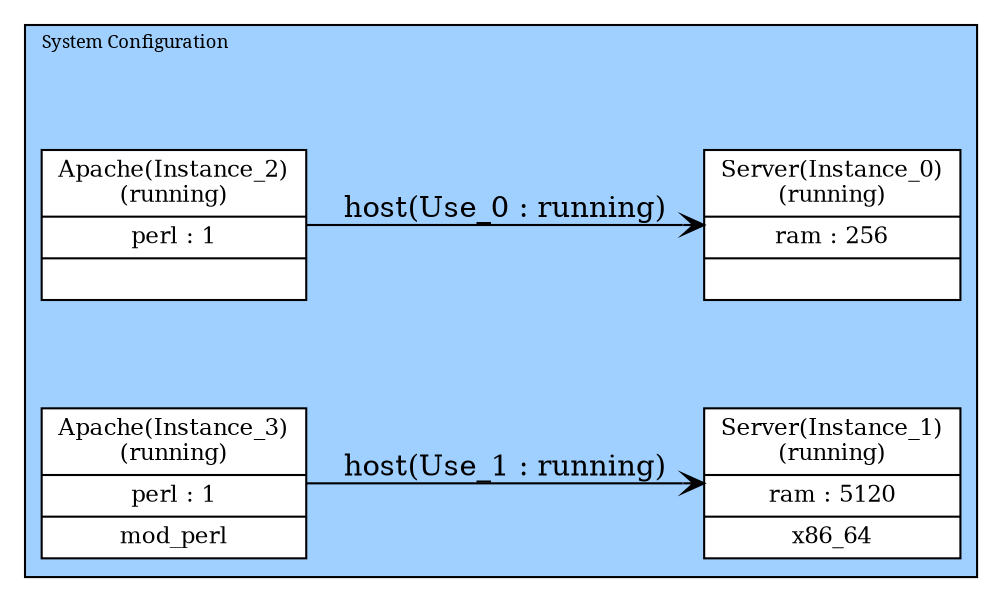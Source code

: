 digraph GRAPH_0 {

  // Generated by Graph::Easy 0.61 at Wed Jul  2 18:16:00 2008

  edge [ arrowhead=open ];
  graph [ style=filled, rankdir=LR ];
  node [
    fontsize=11,
    fillcolor=white,
    style=filled,
    shape=box ];

  subgraph "cluster123" {
    label="System Configuration";
    style=filled;
    labelloc=top;
    labeljust=l;
    fontsize="8.8";
    fontname=serif;
    fontcolor="#000000";
    fillcolor="#a0d0ff";
    color="#000000";

    "9b685fecb65f77899f1ea4fd1e767722Instance_0" [ label="Server(Instance_0)\n(running) | ram : 256\n | ", shape=record ]
    "9b685fecb65f77899f1ea4fd1e767722Instance_1" [ label="Server(Instance_1)\n(running) | ram : 5120\n | x86_64", shape=record ]
    "9b685fecb65f77899f1ea4fd1e767722Instance_2" [ label="Apache(Instance_2)\n(running) | perl : 1\n | ", shape=record ]
    "9b685fecb65f77899f1ea4fd1e767722Instance_3" [ label="Apache(Instance_3)\n(running) | perl : 1\n | mod_perl", shape=record ]
  }
  "9b685fecb65f77899f1ea4fd1e767722Instance_0" -> "9b685fecb65f77899f1ea4fd1e767722Instance_0" [ color="#000000", fontcolor="#000000", label="forced_edge", style=invis ]
  "9b685fecb65f77899f1ea4fd1e767722Instance_1" -> "9b685fecb65f77899f1ea4fd1e767722Instance_1" [ color="#000000", fontcolor="#000000", label="forced_edge", style=invis ]
  "9b685fecb65f77899f1ea4fd1e767722Instance_2" -> "9b685fecb65f77899f1ea4fd1e767722Instance_0" [ color="#000000", fontcolor="#000000", label="host(Use_0 : running)" ]
  "9b685fecb65f77899f1ea4fd1e767722Instance_2" -> "9b685fecb65f77899f1ea4fd1e767722Instance_2" [ color="#000000", fontcolor="#000000", label="forced_edge", style=invis ]
  "9b685fecb65f77899f1ea4fd1e767722Instance_3" -> "9b685fecb65f77899f1ea4fd1e767722Instance_1" [ color="#000000", fontcolor="#000000", label="host(Use_1 : running)" ]
  "9b685fecb65f77899f1ea4fd1e767722Instance_3" -> "9b685fecb65f77899f1ea4fd1e767722Instance_3" [ color="#000000", fontcolor="#000000", label="forced_edge", style=invis ]

}
